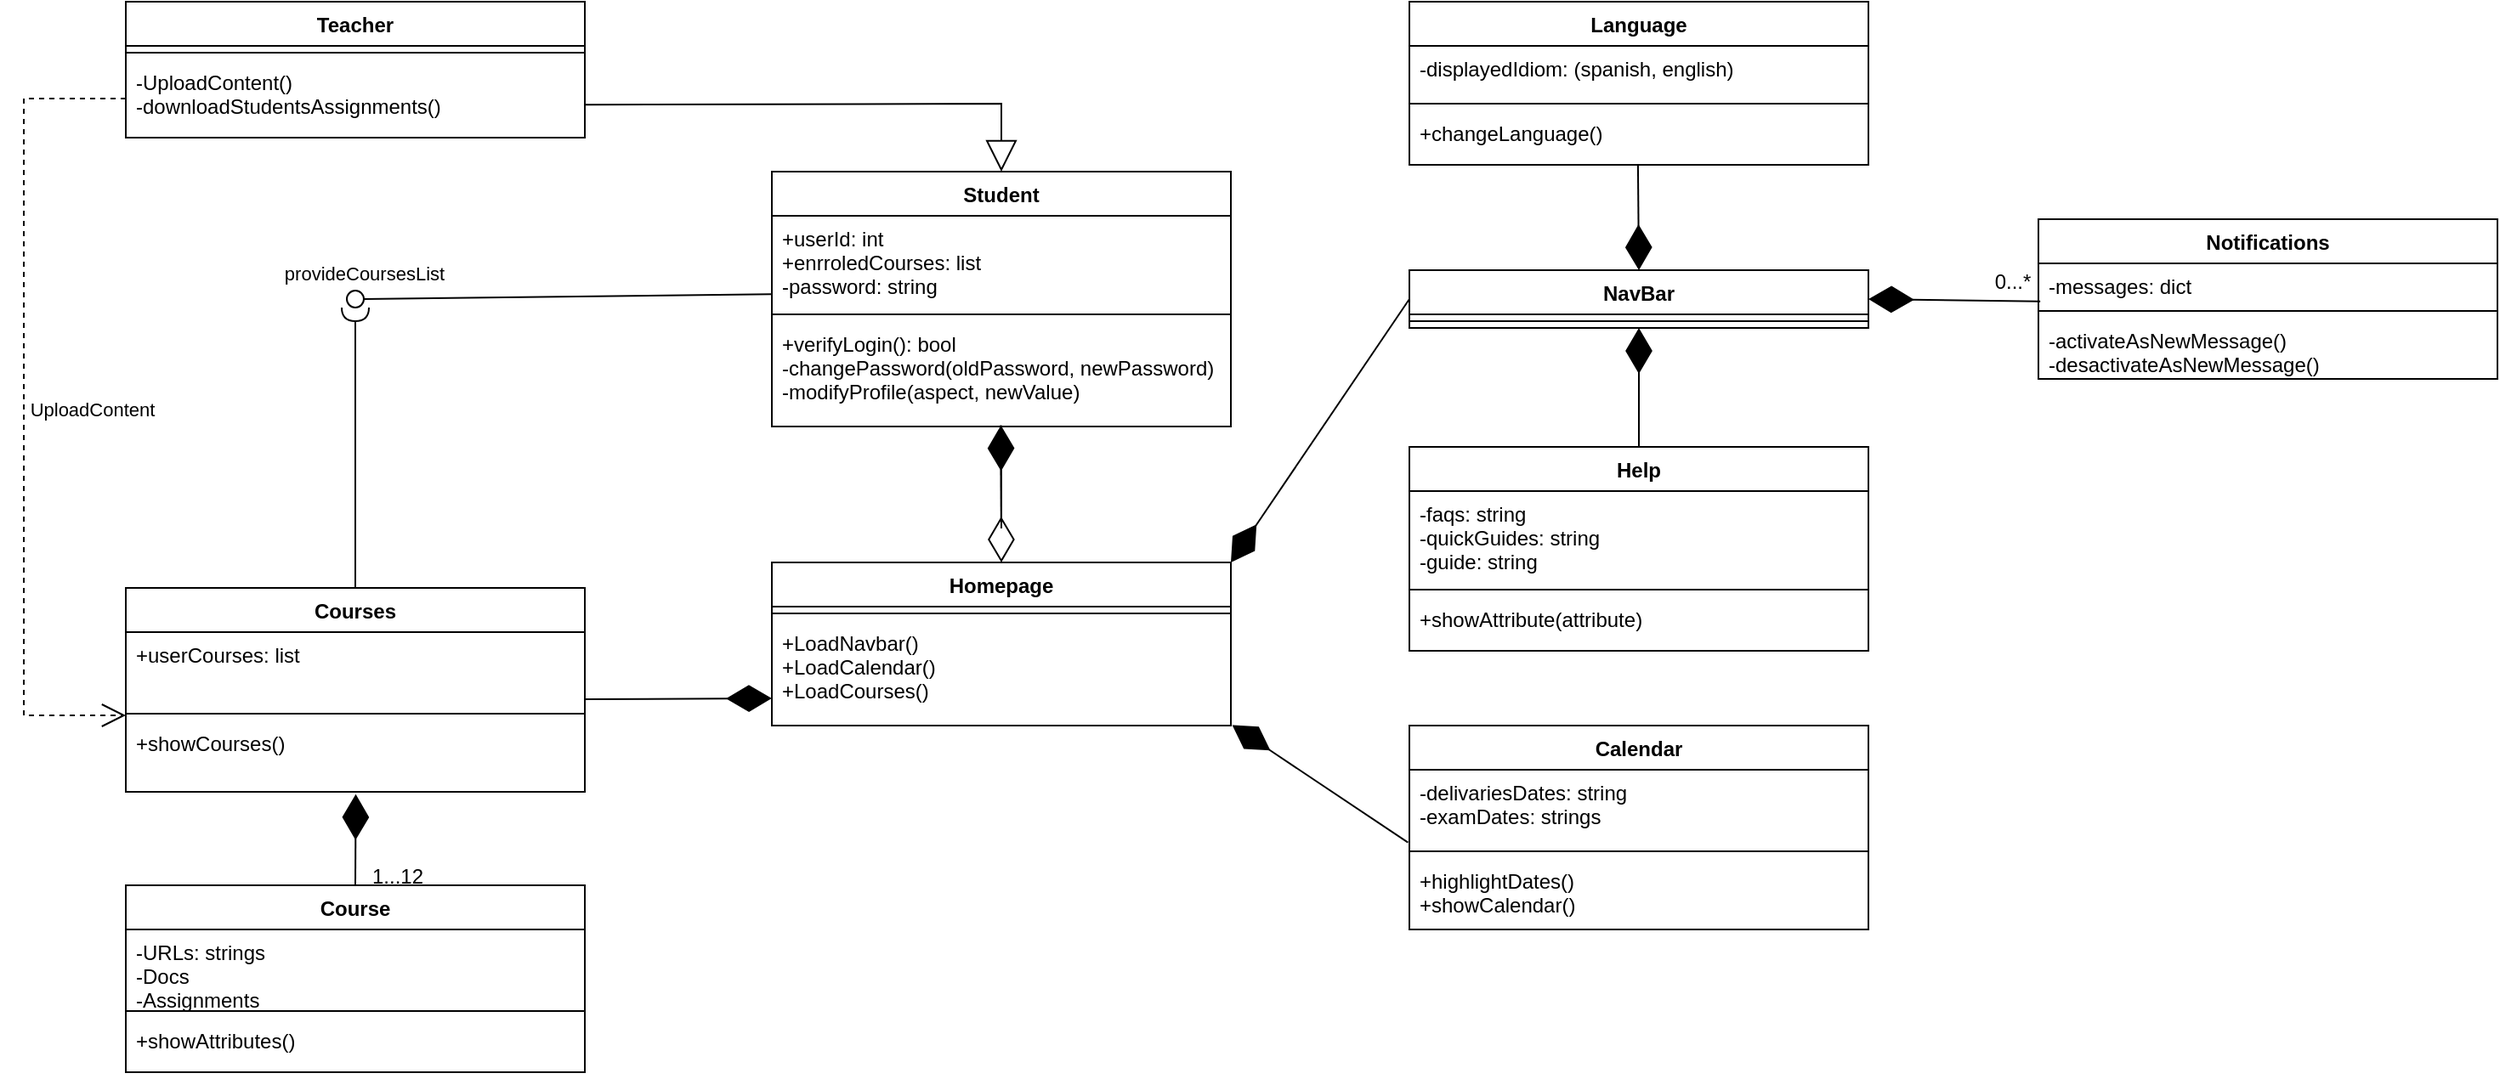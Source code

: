 <mxfile version="20.3.0" type="device"><diagram id="2dzwV3lbbpTcax6oRMTh" name="Page-1"><mxGraphModel dx="2446" dy="878" grid="1" gridSize="10" guides="1" tooltips="1" connect="1" arrows="1" fold="1" page="1" pageScale="1" pageWidth="850" pageHeight="1100" math="0" shadow="0"><root><mxCell id="0"/><mxCell id="1" parent="0"/><mxCell id="OVl9o20ef3-BWnsDZf5w-1" value="Student" style="swimlane;fontStyle=1;align=center;verticalAlign=top;childLayout=stackLayout;horizontal=1;startSize=26;horizontalStack=0;resizeParent=1;resizeParentMax=0;resizeLast=0;collapsible=1;marginBottom=0;" vertex="1" parent="1"><mxGeometry x="260" y="400" width="270" height="150" as="geometry"/></mxCell><mxCell id="OVl9o20ef3-BWnsDZf5w-2" value="+userId: int&#10;+enrroledCourses: list&#10;-password: string" style="text;strokeColor=none;fillColor=none;align=left;verticalAlign=top;spacingLeft=4;spacingRight=4;overflow=hidden;rotatable=0;points=[[0,0.5],[1,0.5]];portConstraint=eastwest;" vertex="1" parent="OVl9o20ef3-BWnsDZf5w-1"><mxGeometry y="26" width="270" height="54" as="geometry"/></mxCell><mxCell id="OVl9o20ef3-BWnsDZf5w-3" value="" style="line;strokeWidth=1;fillColor=none;align=left;verticalAlign=middle;spacingTop=-1;spacingLeft=3;spacingRight=3;rotatable=0;labelPosition=right;points=[];portConstraint=eastwest;strokeColor=inherit;" vertex="1" parent="OVl9o20ef3-BWnsDZf5w-1"><mxGeometry y="80" width="270" height="8" as="geometry"/></mxCell><mxCell id="OVl9o20ef3-BWnsDZf5w-4" value="+verifyLogin(): bool&#10;-changePassword(oldPassword, newPassword)&#10;-modifyProfile(aspect, newValue)" style="text;strokeColor=none;fillColor=none;align=left;verticalAlign=top;spacingLeft=4;spacingRight=4;overflow=hidden;rotatable=0;points=[[0,0.5],[1,0.5]];portConstraint=eastwest;" vertex="1" parent="OVl9o20ef3-BWnsDZf5w-1"><mxGeometry y="88" width="270" height="62" as="geometry"/></mxCell><mxCell id="OVl9o20ef3-BWnsDZf5w-9" value="Homepage" style="swimlane;fontStyle=1;align=center;verticalAlign=top;childLayout=stackLayout;horizontal=1;startSize=26;horizontalStack=0;resizeParent=1;resizeParentMax=0;resizeLast=0;collapsible=1;marginBottom=0;" vertex="1" parent="1"><mxGeometry x="260" y="630" width="270" height="96" as="geometry"/></mxCell><mxCell id="OVl9o20ef3-BWnsDZf5w-11" value="" style="line;strokeWidth=1;fillColor=none;align=left;verticalAlign=middle;spacingTop=-1;spacingLeft=3;spacingRight=3;rotatable=0;labelPosition=right;points=[];portConstraint=eastwest;strokeColor=inherit;" vertex="1" parent="OVl9o20ef3-BWnsDZf5w-9"><mxGeometry y="26" width="270" height="8" as="geometry"/></mxCell><mxCell id="OVl9o20ef3-BWnsDZf5w-12" value="+LoadNavbar()&#10;+LoadCalendar()&#10;+LoadCourses()" style="text;strokeColor=none;fillColor=none;align=left;verticalAlign=top;spacingLeft=4;spacingRight=4;overflow=hidden;rotatable=0;points=[[0,0.5],[1,0.5]];portConstraint=eastwest;" vertex="1" parent="OVl9o20ef3-BWnsDZf5w-9"><mxGeometry y="34" width="270" height="62" as="geometry"/></mxCell><mxCell id="OVl9o20ef3-BWnsDZf5w-14" value="" style="endArrow=diamondThin;endFill=0;endSize=24;html=1;rounded=0;entryX=0.5;entryY=0;entryDx=0;entryDy=0;exitX=0.499;exitY=0.987;exitDx=0;exitDy=0;exitPerimeter=0;" edge="1" parent="1" source="OVl9o20ef3-BWnsDZf5w-4" target="OVl9o20ef3-BWnsDZf5w-9"><mxGeometry width="160" relative="1" as="geometry"><mxPoint x="410" y="760" as="sourcePoint"/><mxPoint x="570" y="760" as="targetPoint"/></mxGeometry></mxCell><mxCell id="OVl9o20ef3-BWnsDZf5w-15" value="NavBar" style="swimlane;fontStyle=1;align=center;verticalAlign=top;childLayout=stackLayout;horizontal=1;startSize=26;horizontalStack=0;resizeParent=1;resizeParentMax=0;resizeLast=0;collapsible=1;marginBottom=0;" vertex="1" parent="1"><mxGeometry x="635" y="458" width="270" height="34" as="geometry"/></mxCell><mxCell id="OVl9o20ef3-BWnsDZf5w-17" value="" style="line;strokeWidth=1;fillColor=none;align=left;verticalAlign=middle;spacingTop=-1;spacingLeft=3;spacingRight=3;rotatable=0;labelPosition=right;points=[];portConstraint=eastwest;strokeColor=inherit;" vertex="1" parent="OVl9o20ef3-BWnsDZf5w-15"><mxGeometry y="26" width="270" height="8" as="geometry"/></mxCell><mxCell id="OVl9o20ef3-BWnsDZf5w-19" value="Help" style="swimlane;fontStyle=1;align=center;verticalAlign=top;childLayout=stackLayout;horizontal=1;startSize=26;horizontalStack=0;resizeParent=1;resizeParentMax=0;resizeLast=0;collapsible=1;marginBottom=0;" vertex="1" parent="1"><mxGeometry x="635" y="562" width="270" height="120" as="geometry"/></mxCell><mxCell id="OVl9o20ef3-BWnsDZf5w-20" value="-faqs: string&#10;-quickGuides: string&#10;-guide: string" style="text;strokeColor=none;fillColor=none;align=left;verticalAlign=top;spacingLeft=4;spacingRight=4;overflow=hidden;rotatable=0;points=[[0,0.5],[1,0.5]];portConstraint=eastwest;" vertex="1" parent="OVl9o20ef3-BWnsDZf5w-19"><mxGeometry y="26" width="270" height="54" as="geometry"/></mxCell><mxCell id="OVl9o20ef3-BWnsDZf5w-21" value="" style="line;strokeWidth=1;fillColor=none;align=left;verticalAlign=middle;spacingTop=-1;spacingLeft=3;spacingRight=3;rotatable=0;labelPosition=right;points=[];portConstraint=eastwest;strokeColor=inherit;" vertex="1" parent="OVl9o20ef3-BWnsDZf5w-19"><mxGeometry y="80" width="270" height="8" as="geometry"/></mxCell><mxCell id="OVl9o20ef3-BWnsDZf5w-22" value="+showAttribute(attribute)" style="text;strokeColor=none;fillColor=none;align=left;verticalAlign=top;spacingLeft=4;spacingRight=4;overflow=hidden;rotatable=0;points=[[0,0.5],[1,0.5]];portConstraint=eastwest;" vertex="1" parent="OVl9o20ef3-BWnsDZf5w-19"><mxGeometry y="88" width="270" height="32" as="geometry"/></mxCell><mxCell id="OVl9o20ef3-BWnsDZf5w-23" value="" style="endArrow=diamondThin;endFill=1;endSize=24;html=1;rounded=0;entryX=0.5;entryY=1;entryDx=0;entryDy=0;" edge="1" parent="1" source="OVl9o20ef3-BWnsDZf5w-19" target="OVl9o20ef3-BWnsDZf5w-15"><mxGeometry width="160" relative="1" as="geometry"><mxPoint x="735" y="512" as="sourcePoint"/><mxPoint x="895" y="512" as="targetPoint"/></mxGeometry></mxCell><mxCell id="OVl9o20ef3-BWnsDZf5w-24" value="" style="endArrow=diamondThin;endFill=1;endSize=24;html=1;rounded=0;exitX=0;exitY=0.5;exitDx=0;exitDy=0;entryX=1;entryY=0;entryDx=0;entryDy=0;" edge="1" parent="1" source="OVl9o20ef3-BWnsDZf5w-15" target="OVl9o20ef3-BWnsDZf5w-9"><mxGeometry width="160" relative="1" as="geometry"><mxPoint x="710" y="650" as="sourcePoint"/><mxPoint x="530" y="710" as="targetPoint"/></mxGeometry></mxCell><mxCell id="OVl9o20ef3-BWnsDZf5w-25" value="Language" style="swimlane;fontStyle=1;align=center;verticalAlign=top;childLayout=stackLayout;horizontal=1;startSize=26;horizontalStack=0;resizeParent=1;resizeParentMax=0;resizeLast=0;collapsible=1;marginBottom=0;" vertex="1" parent="1"><mxGeometry x="635" y="300" width="270" height="96" as="geometry"/></mxCell><mxCell id="OVl9o20ef3-BWnsDZf5w-26" value="-displayedIdiom: (spanish, english)" style="text;strokeColor=none;fillColor=none;align=left;verticalAlign=top;spacingLeft=4;spacingRight=4;overflow=hidden;rotatable=0;points=[[0,0.5],[1,0.5]];portConstraint=eastwest;" vertex="1" parent="OVl9o20ef3-BWnsDZf5w-25"><mxGeometry y="26" width="270" height="30" as="geometry"/></mxCell><mxCell id="OVl9o20ef3-BWnsDZf5w-27" value="" style="line;strokeWidth=1;fillColor=none;align=left;verticalAlign=middle;spacingTop=-1;spacingLeft=3;spacingRight=3;rotatable=0;labelPosition=right;points=[];portConstraint=eastwest;strokeColor=inherit;" vertex="1" parent="OVl9o20ef3-BWnsDZf5w-25"><mxGeometry y="56" width="270" height="8" as="geometry"/></mxCell><mxCell id="OVl9o20ef3-BWnsDZf5w-28" value="+changeLanguage()" style="text;strokeColor=none;fillColor=none;align=left;verticalAlign=top;spacingLeft=4;spacingRight=4;overflow=hidden;rotatable=0;points=[[0,0.5],[1,0.5]];portConstraint=eastwest;" vertex="1" parent="OVl9o20ef3-BWnsDZf5w-25"><mxGeometry y="64" width="270" height="32" as="geometry"/></mxCell><mxCell id="OVl9o20ef3-BWnsDZf5w-37" value="" style="endArrow=diamondThin;endFill=1;endSize=24;html=1;rounded=0;entryX=0.5;entryY=0;entryDx=0;entryDy=0;exitX=0.498;exitY=1.013;exitDx=0;exitDy=0;exitPerimeter=0;" edge="1" parent="1" source="OVl9o20ef3-BWnsDZf5w-28" target="OVl9o20ef3-BWnsDZf5w-15"><mxGeometry width="160" relative="1" as="geometry"><mxPoint x="770" y="390" as="sourcePoint"/><mxPoint x="995" y="458" as="targetPoint"/></mxGeometry></mxCell><mxCell id="OVl9o20ef3-BWnsDZf5w-38" value="Notifications" style="swimlane;fontStyle=1;align=center;verticalAlign=top;childLayout=stackLayout;horizontal=1;startSize=26;horizontalStack=0;resizeParent=1;resizeParentMax=0;resizeLast=0;collapsible=1;marginBottom=0;" vertex="1" parent="1"><mxGeometry x="1005" y="428" width="270" height="94" as="geometry"/></mxCell><mxCell id="OVl9o20ef3-BWnsDZf5w-39" value="-messages: dict" style="text;strokeColor=none;fillColor=none;align=left;verticalAlign=top;spacingLeft=4;spacingRight=4;overflow=hidden;rotatable=0;points=[[0,0.5],[1,0.5]];portConstraint=eastwest;" vertex="1" parent="OVl9o20ef3-BWnsDZf5w-38"><mxGeometry y="26" width="270" height="24" as="geometry"/></mxCell><mxCell id="OVl9o20ef3-BWnsDZf5w-40" value="" style="line;strokeWidth=1;fillColor=none;align=left;verticalAlign=middle;spacingTop=-1;spacingLeft=3;spacingRight=3;rotatable=0;labelPosition=right;points=[];portConstraint=eastwest;strokeColor=inherit;" vertex="1" parent="OVl9o20ef3-BWnsDZf5w-38"><mxGeometry y="50" width="270" height="8" as="geometry"/></mxCell><mxCell id="OVl9o20ef3-BWnsDZf5w-41" value="-activateAsNewMessage()&#10;-desactivateAsNewMessage()" style="text;strokeColor=none;fillColor=none;align=left;verticalAlign=top;spacingLeft=4;spacingRight=4;overflow=hidden;rotatable=0;points=[[0,0.5],[1,0.5]];portConstraint=eastwest;" vertex="1" parent="OVl9o20ef3-BWnsDZf5w-38"><mxGeometry y="58" width="270" height="36" as="geometry"/></mxCell><mxCell id="OVl9o20ef3-BWnsDZf5w-42" value="" style="endArrow=diamondThin;endFill=1;endSize=24;html=1;rounded=0;entryX=1;entryY=0.5;entryDx=0;entryDy=0;exitX=0.004;exitY=0.934;exitDx=0;exitDy=0;exitPerimeter=0;" edge="1" parent="1" source="OVl9o20ef3-BWnsDZf5w-39" target="OVl9o20ef3-BWnsDZf5w-15"><mxGeometry width="160" relative="1" as="geometry"><mxPoint x="985" y="540" as="sourcePoint"/><mxPoint x="780" y="502" as="targetPoint"/></mxGeometry></mxCell><mxCell id="OVl9o20ef3-BWnsDZf5w-43" value="Calendar" style="swimlane;fontStyle=1;align=center;verticalAlign=top;childLayout=stackLayout;horizontal=1;startSize=26;horizontalStack=0;resizeParent=1;resizeParentMax=0;resizeLast=0;collapsible=1;marginBottom=0;" vertex="1" parent="1"><mxGeometry x="635" y="726" width="270" height="120" as="geometry"/></mxCell><mxCell id="OVl9o20ef3-BWnsDZf5w-44" value="-delivariesDates: string&#10;-examDates: strings" style="text;strokeColor=none;fillColor=none;align=left;verticalAlign=top;spacingLeft=4;spacingRight=4;overflow=hidden;rotatable=0;points=[[0,0.5],[1,0.5]];portConstraint=eastwest;" vertex="1" parent="OVl9o20ef3-BWnsDZf5w-43"><mxGeometry y="26" width="270" height="44" as="geometry"/></mxCell><mxCell id="OVl9o20ef3-BWnsDZf5w-45" value="" style="line;strokeWidth=1;fillColor=none;align=left;verticalAlign=middle;spacingTop=-1;spacingLeft=3;spacingRight=3;rotatable=0;labelPosition=right;points=[];portConstraint=eastwest;strokeColor=inherit;" vertex="1" parent="OVl9o20ef3-BWnsDZf5w-43"><mxGeometry y="70" width="270" height="8" as="geometry"/></mxCell><mxCell id="OVl9o20ef3-BWnsDZf5w-46" value="+highlightDates()&#10;+showCalendar()" style="text;strokeColor=none;fillColor=none;align=left;verticalAlign=top;spacingLeft=4;spacingRight=4;overflow=hidden;rotatable=0;points=[[0,0.5],[1,0.5]];portConstraint=eastwest;" vertex="1" parent="OVl9o20ef3-BWnsDZf5w-43"><mxGeometry y="78" width="270" height="42" as="geometry"/></mxCell><mxCell id="OVl9o20ef3-BWnsDZf5w-47" value="" style="endArrow=diamondThin;endFill=1;endSize=24;html=1;rounded=0;exitX=-0.003;exitY=0.973;exitDx=0;exitDy=0;entryX=1.003;entryY=0.995;entryDx=0;entryDy=0;exitPerimeter=0;entryPerimeter=0;" edge="1" parent="1" source="OVl9o20ef3-BWnsDZf5w-44" target="OVl9o20ef3-BWnsDZf5w-12"><mxGeometry width="160" relative="1" as="geometry"><mxPoint x="645" y="485.0" as="sourcePoint"/><mxPoint x="540" y="640" as="targetPoint"/></mxGeometry></mxCell><mxCell id="OVl9o20ef3-BWnsDZf5w-48" value="" style="endArrow=diamondThin;endFill=1;endSize=24;html=1;rounded=0;entryX=0.499;entryY=0.989;entryDx=0;entryDy=0;entryPerimeter=0;" edge="1" parent="1" target="OVl9o20ef3-BWnsDZf5w-4"><mxGeometry width="160" relative="1" as="geometry"><mxPoint x="395" y="610" as="sourcePoint"/><mxPoint x="400" y="550" as="targetPoint"/></mxGeometry></mxCell><mxCell id="OVl9o20ef3-BWnsDZf5w-49" value="Courses" style="swimlane;fontStyle=1;align=center;verticalAlign=top;childLayout=stackLayout;horizontal=1;startSize=26;horizontalStack=0;resizeParent=1;resizeParentMax=0;resizeLast=0;collapsible=1;marginBottom=0;" vertex="1" parent="1"><mxGeometry x="-120" y="645" width="270" height="120" as="geometry"/></mxCell><mxCell id="OVl9o20ef3-BWnsDZf5w-50" value="+userCourses: list" style="text;strokeColor=none;fillColor=none;align=left;verticalAlign=top;spacingLeft=4;spacingRight=4;overflow=hidden;rotatable=0;points=[[0,0.5],[1,0.5]];portConstraint=eastwest;" vertex="1" parent="OVl9o20ef3-BWnsDZf5w-49"><mxGeometry y="26" width="270" height="44" as="geometry"/></mxCell><mxCell id="OVl9o20ef3-BWnsDZf5w-51" value="" style="line;strokeWidth=1;fillColor=none;align=left;verticalAlign=middle;spacingTop=-1;spacingLeft=3;spacingRight=3;rotatable=0;labelPosition=right;points=[];portConstraint=eastwest;strokeColor=inherit;" vertex="1" parent="OVl9o20ef3-BWnsDZf5w-49"><mxGeometry y="70" width="270" height="8" as="geometry"/></mxCell><mxCell id="OVl9o20ef3-BWnsDZf5w-52" value="+showCourses()" style="text;strokeColor=none;fillColor=none;align=left;verticalAlign=top;spacingLeft=4;spacingRight=4;overflow=hidden;rotatable=0;points=[[0,0.5],[1,0.5]];portConstraint=eastwest;" vertex="1" parent="OVl9o20ef3-BWnsDZf5w-49"><mxGeometry y="78" width="270" height="42" as="geometry"/></mxCell><mxCell id="OVl9o20ef3-BWnsDZf5w-53" value="provideCoursesList" style="rounded=0;orthogonalLoop=1;jettySize=auto;html=1;endArrow=none;endFill=0;sketch=0;sourcePerimeterSpacing=0;targetPerimeterSpacing=0;entryX=0;entryY=0.855;entryDx=0;entryDy=0;entryPerimeter=0;" edge="1" target="OVl9o20ef3-BWnsDZf5w-2" parent="1" source="OVl9o20ef3-BWnsDZf5w-55"><mxGeometry x="-0.999" y="15" relative="1" as="geometry"><mxPoint x="40" y="490" as="sourcePoint"/><mxPoint x="140" y="580" as="targetPoint"/><mxPoint as="offset"/></mxGeometry></mxCell><mxCell id="OVl9o20ef3-BWnsDZf5w-54" value="" style="rounded=0;orthogonalLoop=1;jettySize=auto;html=1;endArrow=halfCircle;endFill=0;endSize=6;strokeWidth=1;sketch=0;exitX=0.5;exitY=0;exitDx=0;exitDy=0;" edge="1" target="OVl9o20ef3-BWnsDZf5w-55" parent="1" source="OVl9o20ef3-BWnsDZf5w-49"><mxGeometry relative="1" as="geometry"><mxPoint x="180" y="560" as="sourcePoint"/><mxPoint x="15" y="500" as="targetPoint"/></mxGeometry></mxCell><mxCell id="OVl9o20ef3-BWnsDZf5w-55" value="" style="ellipse;whiteSpace=wrap;html=1;align=center;aspect=fixed;resizable=0;points=[];outlineConnect=0;sketch=0;" vertex="1" parent="1"><mxGeometry x="10" y="470" width="10" height="10" as="geometry"/></mxCell><mxCell id="OVl9o20ef3-BWnsDZf5w-58" value="Teacher" style="swimlane;fontStyle=1;align=center;verticalAlign=top;childLayout=stackLayout;horizontal=1;startSize=26;horizontalStack=0;resizeParent=1;resizeParentMax=0;resizeLast=0;collapsible=1;marginBottom=0;" vertex="1" parent="1"><mxGeometry x="-120" y="300" width="270" height="80" as="geometry"/></mxCell><mxCell id="OVl9o20ef3-BWnsDZf5w-60" value="" style="line;strokeWidth=1;fillColor=none;align=left;verticalAlign=middle;spacingTop=-1;spacingLeft=3;spacingRight=3;rotatable=0;labelPosition=right;points=[];portConstraint=eastwest;strokeColor=inherit;" vertex="1" parent="OVl9o20ef3-BWnsDZf5w-58"><mxGeometry y="26" width="270" height="8" as="geometry"/></mxCell><mxCell id="OVl9o20ef3-BWnsDZf5w-61" value="-UploadContent()&#10;-downloadStudentsAssignments()" style="text;strokeColor=none;fillColor=none;align=left;verticalAlign=top;spacingLeft=4;spacingRight=4;overflow=hidden;rotatable=0;points=[[0,0.5],[1,0.5]];portConstraint=eastwest;" vertex="1" parent="OVl9o20ef3-BWnsDZf5w-58"><mxGeometry y="34" width="270" height="46" as="geometry"/></mxCell><mxCell id="OVl9o20ef3-BWnsDZf5w-62" value="" style="endArrow=block;endSize=16;endFill=0;html=1;rounded=0;entryX=0.5;entryY=0;entryDx=0;entryDy=0;exitX=0.999;exitY=0.578;exitDx=0;exitDy=0;exitPerimeter=0;" edge="1" parent="1" source="OVl9o20ef3-BWnsDZf5w-61" target="OVl9o20ef3-BWnsDZf5w-1"><mxGeometry width="160" relative="1" as="geometry"><mxPoint x="240" y="570" as="sourcePoint"/><mxPoint x="400" y="570" as="targetPoint"/><Array as="points"><mxPoint x="395" y="360"/></Array></mxGeometry></mxCell><mxCell id="OVl9o20ef3-BWnsDZf5w-63" value="UploadContent" style="endArrow=open;endSize=12;dashed=1;html=1;rounded=0;exitX=0;exitY=0.5;exitDx=0;exitDy=0;" edge="1" parent="1" source="OVl9o20ef3-BWnsDZf5w-61"><mxGeometry x="0.006" y="40" width="160" relative="1" as="geometry"><mxPoint x="-150" y="340" as="sourcePoint"/><mxPoint x="-120" y="720" as="targetPoint"/><Array as="points"><mxPoint x="-180" y="357"/><mxPoint x="-180" y="720"/></Array><mxPoint as="offset"/></mxGeometry></mxCell><mxCell id="OVl9o20ef3-BWnsDZf5w-64" value="" style="endArrow=diamondThin;endFill=1;endSize=24;html=1;rounded=0;entryX=0;entryY=1;entryDx=0;entryDy=0;entryPerimeter=0;exitX=0.999;exitY=0.899;exitDx=0;exitDy=0;exitPerimeter=0;" edge="1" parent="1" source="OVl9o20ef3-BWnsDZf5w-50"><mxGeometry width="160" relative="1" as="geometry"><mxPoint x="120" y="650" as="sourcePoint"/><mxPoint x="260" y="710" as="targetPoint"/></mxGeometry></mxCell><mxCell id="OVl9o20ef3-BWnsDZf5w-65" value="Course" style="swimlane;fontStyle=1;align=center;verticalAlign=top;childLayout=stackLayout;horizontal=1;startSize=26;horizontalStack=0;resizeParent=1;resizeParentMax=0;resizeLast=0;collapsible=1;marginBottom=0;" vertex="1" parent="1"><mxGeometry x="-120" y="820" width="270" height="110" as="geometry"/></mxCell><mxCell id="OVl9o20ef3-BWnsDZf5w-66" value="-URLs: strings&#10;-Docs&#10;-Assignments" style="text;strokeColor=none;fillColor=none;align=left;verticalAlign=top;spacingLeft=4;spacingRight=4;overflow=hidden;rotatable=0;points=[[0,0.5],[1,0.5]];portConstraint=eastwest;" vertex="1" parent="OVl9o20ef3-BWnsDZf5w-65"><mxGeometry y="26" width="270" height="44" as="geometry"/></mxCell><mxCell id="OVl9o20ef3-BWnsDZf5w-67" value="" style="line;strokeWidth=1;fillColor=none;align=left;verticalAlign=middle;spacingTop=-1;spacingLeft=3;spacingRight=3;rotatable=0;labelPosition=right;points=[];portConstraint=eastwest;strokeColor=inherit;" vertex="1" parent="OVl9o20ef3-BWnsDZf5w-65"><mxGeometry y="70" width="270" height="8" as="geometry"/></mxCell><mxCell id="OVl9o20ef3-BWnsDZf5w-68" value="+showAttributes()" style="text;strokeColor=none;fillColor=none;align=left;verticalAlign=top;spacingLeft=4;spacingRight=4;overflow=hidden;rotatable=0;points=[[0,0.5],[1,0.5]];portConstraint=eastwest;" vertex="1" parent="OVl9o20ef3-BWnsDZf5w-65"><mxGeometry y="78" width="270" height="32" as="geometry"/></mxCell><mxCell id="OVl9o20ef3-BWnsDZf5w-70" value="" style="endArrow=diamondThin;endFill=1;endSize=24;html=1;rounded=0;entryX=0.501;entryY=1.034;entryDx=0;entryDy=0;entryPerimeter=0;exitX=0.5;exitY=0;exitDx=0;exitDy=0;" edge="1" parent="1" source="OVl9o20ef3-BWnsDZf5w-65" target="OVl9o20ef3-BWnsDZf5w-52"><mxGeometry width="160" relative="1" as="geometry"><mxPoint x="130" y="800" as="sourcePoint"/><mxPoint x="290" y="800" as="targetPoint"/></mxGeometry></mxCell><mxCell id="OVl9o20ef3-BWnsDZf5w-71" value="1...12" style="text;html=1;strokeColor=none;fillColor=none;align=center;verticalAlign=middle;whiteSpace=wrap;rounded=0;" vertex="1" parent="1"><mxGeometry x="10" y="800" width="60" height="30" as="geometry"/></mxCell><mxCell id="OVl9o20ef3-BWnsDZf5w-72" value="0...*" style="text;html=1;strokeColor=none;fillColor=none;align=center;verticalAlign=middle;whiteSpace=wrap;rounded=0;" vertex="1" parent="1"><mxGeometry x="960" y="450" width="60" height="30" as="geometry"/></mxCell></root></mxGraphModel></diagram></mxfile>